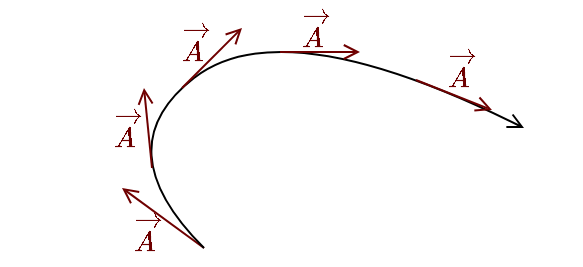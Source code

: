 <mxfile version="26.2.5" pages="5">
  <diagram name="ligne_champ" id="RlK8Ip3zVJNQRLxdBeNW">
    <mxGraphModel dx="397" dy="218" grid="1" gridSize="10" guides="1" tooltips="1" connect="1" arrows="1" fold="1" page="1" pageScale="1" pageWidth="827" pageHeight="1169" math="1" shadow="0">
      <root>
        <mxCell id="0" />
        <mxCell id="1" parent="0" />
        <mxCell id="Kp1QySsMVmt74hbARyU_-2" value="" style="endArrow=open;html=1;rounded=0;endFill=0;fillColor=#a20025;strokeColor=light-dark(#6F0000,#660000);" edge="1" parent="1">
          <mxGeometry width="50" height="50" relative="1" as="geometry">
            <mxPoint x="280" y="480" as="sourcePoint" />
            <mxPoint x="239" y="450" as="targetPoint" />
          </mxGeometry>
        </mxCell>
        <mxCell id="Kp1QySsMVmt74hbARyU_-3" value="$$\overrightarrow{A}$$" style="text;html=1;align=center;verticalAlign=middle;whiteSpace=wrap;rounded=0;fontColor=light-dark(#6F0000,#660000);" vertex="1" parent="1">
          <mxGeometry x="240" y="458" width="20" height="30" as="geometry" />
        </mxCell>
        <mxCell id="Kp1QySsMVmt74hbARyU_-4" value="" style="curved=1;endArrow=open;html=1;rounded=0;endFill=0;" edge="1" parent="1">
          <mxGeometry width="50" height="50" relative="1" as="geometry">
            <mxPoint x="280" y="480" as="sourcePoint" />
            <mxPoint x="440" y="420" as="targetPoint" />
            <Array as="points">
              <mxPoint x="230" y="430" />
              <mxPoint x="320" y="360" />
            </Array>
          </mxGeometry>
        </mxCell>
        <mxCell id="Kp1QySsMVmt74hbARyU_-5" value="" style="endArrow=open;html=1;rounded=0;endFill=0;fillColor=#a20025;strokeColor=light-dark(#6F0000,#660000);" edge="1" parent="1">
          <mxGeometry width="50" height="50" relative="1" as="geometry">
            <mxPoint x="254" y="440" as="sourcePoint" />
            <mxPoint x="250" y="400" as="targetPoint" />
          </mxGeometry>
        </mxCell>
        <mxCell id="Kp1QySsMVmt74hbARyU_-6" value="$$\overrightarrow{A}$$" style="text;html=1;align=center;verticalAlign=middle;whiteSpace=wrap;rounded=0;fontColor=light-dark(#6F0000,#660000);" vertex="1" parent="1">
          <mxGeometry x="230" y="406" width="20" height="30" as="geometry" />
        </mxCell>
        <mxCell id="Kp1QySsMVmt74hbARyU_-7" value="$$\overrightarrow{A}$$" style="text;html=1;align=center;verticalAlign=middle;whiteSpace=wrap;rounded=0;fontColor=light-dark(#6F0000,#660000);" vertex="1" parent="1">
          <mxGeometry x="264" y="363" width="20" height="30" as="geometry" />
        </mxCell>
        <mxCell id="Kp1QySsMVmt74hbARyU_-8" value="" style="endArrow=open;html=1;rounded=0;endFill=0;fillColor=#a20025;strokeColor=light-dark(#6F0000,#660000);" edge="1" parent="1">
          <mxGeometry width="50" height="50" relative="1" as="geometry">
            <mxPoint x="269" y="400" as="sourcePoint" />
            <mxPoint x="299" y="370" as="targetPoint" />
          </mxGeometry>
        </mxCell>
        <mxCell id="Kp1QySsMVmt74hbARyU_-9" value="" style="endArrow=open;html=1;rounded=0;endFill=0;fillColor=#a20025;strokeColor=light-dark(#6F0000,#660000);" edge="1" parent="1">
          <mxGeometry width="50" height="50" relative="1" as="geometry">
            <mxPoint x="318" y="382" as="sourcePoint" />
            <mxPoint x="358" y="382" as="targetPoint" />
          </mxGeometry>
        </mxCell>
        <mxCell id="Kp1QySsMVmt74hbARyU_-10" value="$$\overrightarrow{A}$$" style="text;html=1;align=center;verticalAlign=middle;whiteSpace=wrap;rounded=0;fontColor=light-dark(#6F0000,#660000);" vertex="1" parent="1">
          <mxGeometry x="324" y="356" width="20" height="30" as="geometry" />
        </mxCell>
        <mxCell id="Kp1QySsMVmt74hbARyU_-11" value="" style="endArrow=open;html=1;rounded=0;endFill=0;fillColor=#a20025;strokeColor=light-dark(#6F0000,#660000);" edge="1" parent="1">
          <mxGeometry width="50" height="50" relative="1" as="geometry">
            <mxPoint x="386" y="396" as="sourcePoint" />
            <mxPoint x="424" y="411" as="targetPoint" />
          </mxGeometry>
        </mxCell>
        <mxCell id="Kp1QySsMVmt74hbARyU_-13" value="$$\overrightarrow{A}$$" style="text;html=1;align=center;verticalAlign=middle;whiteSpace=wrap;rounded=0;fontColor=light-dark(#6F0000,#660000);" vertex="1" parent="1">
          <mxGeometry x="397" y="376" width="20" height="30" as="geometry" />
        </mxCell>
      </root>
    </mxGraphModel>
  </diagram>
  <diagram id="8HCGUnNx8XWxDMMXP8I7" name="tube_champ">
    <mxGraphModel dx="680" dy="374" grid="1" gridSize="10" guides="1" tooltips="1" connect="1" arrows="1" fold="1" page="1" pageScale="1" pageWidth="827" pageHeight="1169" math="1" shadow="0">
      <root>
        <mxCell id="0" />
        <mxCell id="1" parent="0" />
        <mxCell id="vpssn10frI9yW2K2WNAO-9" value="" style="group;rotation=-10;" vertex="1" connectable="0" parent="1">
          <mxGeometry x="320" y="400" width="200" height="120" as="geometry" />
        </mxCell>
        <mxCell id="vpssn10frI9yW2K2WNAO-2" value="" style="shape=cylinder3;whiteSpace=wrap;html=1;boundedLbl=1;backgroundOutline=1;size=15;rotation=-100;fillColor=none;" vertex="1" parent="vpssn10frI9yW2K2WNAO-9">
          <mxGeometry x="40" y="-40" width="120" height="200" as="geometry" />
        </mxCell>
        <mxCell id="vpssn10frI9yW2K2WNAO-4" value="" style="ellipse;whiteSpace=wrap;html=1;fillColor=none;dashed=1;dashPattern=12 12;rotation=-10;" vertex="1" parent="vpssn10frI9yW2K2WNAO-9">
          <mxGeometry x="169" y="-15" width="30" height="120" as="geometry" />
        </mxCell>
        <mxCell id="vpssn10frI9yW2K2WNAO-5" value="" style="endArrow=none;html=1;rounded=0;entryX=1;entryY=0.5;entryDx=0;entryDy=0;exitX=0.5;exitY=0.148;exitDx=0;exitDy=0;exitPerimeter=0;" edge="1" parent="vpssn10frI9yW2K2WNAO-9" source="vpssn10frI9yW2K2WNAO-2" target="vpssn10frI9yW2K2WNAO-4">
          <mxGeometry width="50" height="50" relative="1" as="geometry">
            <mxPoint x="76" y="95" as="sourcePoint" />
            <mxPoint x="116" y="37" as="targetPoint" />
          </mxGeometry>
        </mxCell>
        <mxCell id="vpssn10frI9yW2K2WNAO-6" value="" style="endArrow=none;html=1;rounded=0;entryX=1;entryY=0.5;entryDx=0;entryDy=0;exitX=0.5;exitY=0.148;exitDx=0;exitDy=0;exitPerimeter=0;" edge="1" parent="vpssn10frI9yW2K2WNAO-9">
          <mxGeometry width="50" height="50" relative="1" as="geometry">
            <mxPoint x="24" y="43" as="sourcePoint" />
            <mxPoint x="191" y="13" as="targetPoint" />
          </mxGeometry>
        </mxCell>
        <mxCell id="vpssn10frI9yW2K2WNAO-7" value="" style="endArrow=none;html=1;rounded=0;entryX=1;entryY=0.5;entryDx=0;entryDy=0;exitX=0.5;exitY=0.148;exitDx=0;exitDy=0;exitPerimeter=0;" edge="1" parent="vpssn10frI9yW2K2WNAO-9">
          <mxGeometry width="50" height="50" relative="1" as="geometry">
            <mxPoint x="34" y="112" as="sourcePoint" />
            <mxPoint x="201" y="83" as="targetPoint" />
          </mxGeometry>
        </mxCell>
        <mxCell id="gDhJQp0_aWT0JbPa_VS0-1" value="" style="endArrow=open;html=1;rounded=0;endFill=0;fillColor=#a20025;strokeColor=light-dark(#6F0000,#660000);" edge="1" parent="vpssn10frI9yW2K2WNAO-9">
          <mxGeometry width="50" height="50" relative="1" as="geometry">
            <mxPoint x="51" y="38" as="sourcePoint" />
            <mxPoint x="90" y="31" as="targetPoint" />
          </mxGeometry>
        </mxCell>
        <mxCell id="gDhJQp0_aWT0JbPa_VS0-2" value="$$\overrightarrow{A}$$" style="text;html=1;align=center;verticalAlign=middle;whiteSpace=wrap;rounded=0;fontColor=light-dark(#6F0000,#660000);" vertex="1" parent="vpssn10frI9yW2K2WNAO-9">
          <mxGeometry x="58" y="8" width="20" height="30" as="geometry" />
        </mxCell>
        <mxCell id="gDhJQp0_aWT0JbPa_VS0-8" value="" style="endArrow=open;html=1;rounded=0;endFill=0;fillColor=#a20025;strokeColor=light-dark(#6F0000,#660000);" edge="1" parent="vpssn10frI9yW2K2WNAO-9">
          <mxGeometry width="50" height="50" relative="1" as="geometry">
            <mxPoint x="121" y="56" as="sourcePoint" />
            <mxPoint x="160" y="49" as="targetPoint" />
          </mxGeometry>
        </mxCell>
        <mxCell id="gDhJQp0_aWT0JbPa_VS0-9" value="$$\overrightarrow{A}$$" style="text;html=1;align=center;verticalAlign=middle;whiteSpace=wrap;rounded=0;fontColor=light-dark(#6F0000,#660000);" vertex="1" parent="vpssn10frI9yW2K2WNAO-9">
          <mxGeometry x="128" y="26" width="20" height="30" as="geometry" />
        </mxCell>
        <mxCell id="gDhJQp0_aWT0JbPa_VS0-12" value="" style="endArrow=open;html=1;rounded=0;endFill=0;fillColor=#a20025;strokeColor=light-dark(#6F0000,#660000);" edge="1" parent="vpssn10frI9yW2K2WNAO-9">
          <mxGeometry width="50" height="50" relative="1" as="geometry">
            <mxPoint x="118.5" y="26" as="sourcePoint" />
            <mxPoint x="157.5" y="19" as="targetPoint" />
          </mxGeometry>
        </mxCell>
        <mxCell id="gDhJQp0_aWT0JbPa_VS0-13" value="$$\overrightarrow{A}$$" style="text;html=1;align=center;verticalAlign=middle;whiteSpace=wrap;rounded=0;fontColor=light-dark(#6F0000,#660000);" vertex="1" parent="vpssn10frI9yW2K2WNAO-9">
          <mxGeometry x="125.5" y="-4" width="20" height="30" as="geometry" />
        </mxCell>
        <mxCell id="gDhJQp0_aWT0JbPa_VS0-4" value="" style="endArrow=open;html=1;rounded=0;endFill=0;fillColor=#a20025;strokeColor=light-dark(#6F0000,#660000);" edge="1" parent="1">
          <mxGeometry width="50" height="50" relative="1" as="geometry">
            <mxPoint x="381" y="467" as="sourcePoint" />
            <mxPoint x="420" y="460" as="targetPoint" />
          </mxGeometry>
        </mxCell>
        <mxCell id="gDhJQp0_aWT0JbPa_VS0-5" value="$$\overrightarrow{A}$$" style="text;html=1;align=center;verticalAlign=middle;whiteSpace=wrap;rounded=0;fontColor=light-dark(#6F0000,#660000);" vertex="1" parent="1">
          <mxGeometry x="388" y="437" width="20" height="30" as="geometry" />
        </mxCell>
        <mxCell id="gDhJQp0_aWT0JbPa_VS0-6" value="" style="endArrow=open;html=1;rounded=0;endFill=0;fillColor=#a20025;strokeColor=light-dark(#6F0000,#660000);" edge="1" parent="1">
          <mxGeometry width="50" height="50" relative="1" as="geometry">
            <mxPoint x="387" y="506" as="sourcePoint" />
            <mxPoint x="426" y="499" as="targetPoint" />
          </mxGeometry>
        </mxCell>
        <mxCell id="gDhJQp0_aWT0JbPa_VS0-7" value="$$\overrightarrow{A}$$" style="text;html=1;align=center;verticalAlign=middle;whiteSpace=wrap;rounded=0;fontColor=light-dark(#6F0000,#660000);" vertex="1" parent="1">
          <mxGeometry x="394" y="476" width="20" height="30" as="geometry" />
        </mxCell>
        <mxCell id="gDhJQp0_aWT0JbPa_VS0-10" value="" style="endArrow=open;html=1;rounded=0;endFill=0;fillColor=#a20025;strokeColor=light-dark(#6F0000,#660000);" edge="1" parent="1">
          <mxGeometry width="50" height="50" relative="1" as="geometry">
            <mxPoint x="446" y="496" as="sourcePoint" />
            <mxPoint x="485" y="489" as="targetPoint" />
          </mxGeometry>
        </mxCell>
        <mxCell id="gDhJQp0_aWT0JbPa_VS0-11" value="$$\overrightarrow{A}$$" style="text;html=1;align=center;verticalAlign=middle;whiteSpace=wrap;rounded=0;fontColor=light-dark(#6F0000,#660000);" vertex="1" parent="1">
          <mxGeometry x="453" y="466" width="20" height="30" as="geometry" />
        </mxCell>
      </root>
    </mxGraphModel>
  </diagram>
  <diagram id="bOcIwWbsl7pvn1XZY04X" name="circulation_elementaire">
    <mxGraphModel dx="571" dy="314" grid="1" gridSize="10" guides="1" tooltips="1" connect="1" arrows="1" fold="1" page="1" pageScale="1" pageWidth="827" pageHeight="1169" math="1" shadow="0">
      <root>
        <mxCell id="0" />
        <mxCell id="1" parent="0" />
        <mxCell id="QODVIU8lrXYvpVW5SxhM-1" value="" style="endArrow=open;html=1;rounded=0;endFill=0;fillColor=#a20025;strokeColor=light-dark(#6F0000,#660000);" edge="1" parent="1">
          <mxGeometry width="50" height="50" relative="1" as="geometry">
            <mxPoint x="360" y="280" as="sourcePoint" />
            <mxPoint x="480" y="200" as="targetPoint" />
          </mxGeometry>
        </mxCell>
        <mxCell id="QODVIU8lrXYvpVW5SxhM-2" value="$$\overrightarrow{A}$$" style="text;html=1;align=center;verticalAlign=middle;whiteSpace=wrap;rounded=0;fontColor=light-dark(#6F0000,#660000);" vertex="1" parent="1">
          <mxGeometry x="392" y="216" width="20" height="30" as="geometry" />
        </mxCell>
        <mxCell id="QODVIU8lrXYvpVW5SxhM-3" value="$$M$$" style="text;html=1;align=center;verticalAlign=middle;whiteSpace=wrap;rounded=0;" vertex="1" parent="1">
          <mxGeometry x="319" y="266" width="60" height="30" as="geometry" />
        </mxCell>
        <mxCell id="QODVIU8lrXYvpVW5SxhM-4" value="$$\overrightarrow{dM}$$" style="text;html=1;align=center;verticalAlign=middle;whiteSpace=wrap;rounded=0;fontColor=default;" vertex="1" parent="1">
          <mxGeometry x="361" y="286" width="20" height="30" as="geometry" />
        </mxCell>
        <mxCell id="QODVIU8lrXYvpVW5SxhM-5" value="" style="endArrow=open;html=1;rounded=0;endFill=0;" edge="1" parent="1">
          <mxGeometry width="50" height="50" relative="1" as="geometry">
            <mxPoint x="359" y="280" as="sourcePoint" />
            <mxPoint x="400" y="300" as="targetPoint" />
          </mxGeometry>
        </mxCell>
      </root>
    </mxGraphModel>
  </diagram>
  <diagram name="circulation" id="7jx0d-TU7nc06RKxnSnE">
    <mxGraphModel dx="985" dy="541" grid="1" gridSize="10" guides="1" tooltips="1" connect="1" arrows="1" fold="1" page="1" pageScale="1" pageWidth="827" pageHeight="1169" math="1" shadow="0">
      <root>
        <mxCell id="mbtIemU2W4JD5h1G9G72-0" />
        <mxCell id="mbtIemU2W4JD5h1G9G72-1" parent="mbtIemU2W4JD5h1G9G72-0" />
        <mxCell id="mbtIemU2W4JD5h1G9G72-2" value="" style="endArrow=open;html=1;rounded=0;endFill=0;fillColor=#a20025;strokeColor=light-dark(#6F0000,#660000);" edge="1" parent="mbtIemU2W4JD5h1G9G72-1">
          <mxGeometry width="50" height="50" relative="1" as="geometry">
            <mxPoint x="360" y="280" as="sourcePoint" />
            <mxPoint x="480" y="200" as="targetPoint" />
          </mxGeometry>
        </mxCell>
        <mxCell id="mbtIemU2W4JD5h1G9G72-3" value="$$\overrightarrow{A}$$" style="text;html=1;align=center;verticalAlign=middle;whiteSpace=wrap;rounded=0;fontColor=light-dark(#6F0000,#660000);" vertex="1" parent="mbtIemU2W4JD5h1G9G72-1">
          <mxGeometry x="392" y="216" width="20" height="30" as="geometry" />
        </mxCell>
        <mxCell id="mbtIemU2W4JD5h1G9G72-4" value="$$M$$" style="text;html=1;align=center;verticalAlign=middle;whiteSpace=wrap;rounded=0;" vertex="1" parent="mbtIemU2W4JD5h1G9G72-1">
          <mxGeometry x="319" y="268" width="60" height="30" as="geometry" />
        </mxCell>
        <mxCell id="mbtIemU2W4JD5h1G9G72-5" value="$$\overrightarrow{dM}$$" style="text;html=1;align=center;verticalAlign=middle;whiteSpace=wrap;rounded=0;fontColor=default;" vertex="1" parent="mbtIemU2W4JD5h1G9G72-1">
          <mxGeometry x="361" y="286" width="20" height="30" as="geometry" />
        </mxCell>
        <mxCell id="mbtIemU2W4JD5h1G9G72-6" value="" style="endArrow=open;html=1;rounded=0;endFill=0;" edge="1" parent="mbtIemU2W4JD5h1G9G72-1">
          <mxGeometry width="50" height="50" relative="1" as="geometry">
            <mxPoint x="359" y="280" as="sourcePoint" />
            <mxPoint x="400" y="300" as="targetPoint" />
          </mxGeometry>
        </mxCell>
        <mxCell id="eMbZqPLJygOqdu2p8kon-1" value="" style="curved=1;endArrow=open;html=1;rounded=0;endFill=0;strokeColor=#7EA6E0;" edge="1" parent="mbtIemU2W4JD5h1G9G72-1">
          <mxGeometry width="50" height="50" relative="1" as="geometry">
            <mxPoint x="310" y="221" as="sourcePoint" />
            <mxPoint x="569" y="247" as="targetPoint" />
            <Array as="points">
              <mxPoint x="339" y="277" />
              <mxPoint x="411" y="293" />
              <mxPoint x="451" y="283" />
              <mxPoint x="509" y="267" />
            </Array>
          </mxGeometry>
        </mxCell>
        <mxCell id="eMbZqPLJygOqdu2p8kon-2" value="$$M_1$$" style="text;html=1;align=center;verticalAlign=middle;whiteSpace=wrap;rounded=0;" vertex="1" parent="mbtIemU2W4JD5h1G9G72-1">
          <mxGeometry x="281" y="216" width="30" height="30" as="geometry" />
        </mxCell>
        <mxCell id="eMbZqPLJygOqdu2p8kon-3" value="$$M_2$$" style="text;html=1;align=center;verticalAlign=middle;whiteSpace=wrap;rounded=0;" vertex="1" parent="mbtIemU2W4JD5h1G9G72-1">
          <mxGeometry x="496" y="260" width="60" height="30" as="geometry" />
        </mxCell>
        <mxCell id="eMbZqPLJygOqdu2p8kon-4" value="" style="ellipse;whiteSpace=wrap;html=1;aspect=fixed;fillColor=#000000;" vertex="1" parent="mbtIemU2W4JD5h1G9G72-1">
          <mxGeometry x="521" y="259" width="5" height="5" as="geometry" />
        </mxCell>
        <mxCell id="eMbZqPLJygOqdu2p8kon-6" value="" style="ellipse;whiteSpace=wrap;html=1;aspect=fixed;fillColor=#000000;" vertex="1" parent="mbtIemU2W4JD5h1G9G72-1">
          <mxGeometry x="311" y="226" width="5" height="5" as="geometry" />
        </mxCell>
        <mxCell id="eMbZqPLJygOqdu2p8kon-8" value="$$\gamma$$" style="text;html=1;align=center;verticalAlign=middle;whiteSpace=wrap;rounded=0;fontColor=#7EA6E0;fontStyle=0" vertex="1" parent="mbtIemU2W4JD5h1G9G72-1">
          <mxGeometry x="432" y="274" width="60" height="30" as="geometry" />
        </mxCell>
      </root>
    </mxGraphModel>
  </diagram>
  <diagram id="bINVy69BoXDm_sl6ZjUg" name="flux_elementaire">
    <mxGraphModel dx="1428" dy="801" grid="1" gridSize="10" guides="1" tooltips="1" connect="1" arrows="1" fold="1" page="1" pageScale="1" pageWidth="827" pageHeight="1169" math="1" shadow="0">
      <root>
        <mxCell id="0" />
        <mxCell id="1" parent="0" />
        <mxCell id="fXxXyN4zMUCnlgTKOZEN-1" value="" style="ellipse;whiteSpace=wrap;html=1;" parent="1" vertex="1">
          <mxGeometry x="300" y="250" width="160" height="50" as="geometry" />
        </mxCell>
        <mxCell id="QnI3IbdfZ0a-EIAB9HYr-1" value="$$d\mathcal{S}$$" style="text;html=1;align=center;verticalAlign=middle;whiteSpace=wrap;rounded=0;fontColor=default;" parent="1" vertex="1">
          <mxGeometry x="460" y="280" width="20" height="30" as="geometry" />
        </mxCell>
        <mxCell id="LQcPct3KSsmjGC5L44d6-1" value="$$M$$" style="text;html=1;align=center;verticalAlign=middle;whiteSpace=wrap;rounded=0;" parent="1" vertex="1">
          <mxGeometry x="338" y="267" width="60" height="30" as="geometry" />
        </mxCell>
        <mxCell id="X0E6nh25nn1glzymq_rA-1" value="" style="ellipse;whiteSpace=wrap;html=1;aspect=fixed;fillColor=#000000;" parent="1" vertex="1">
          <mxGeometry x="379" y="272" width="5" height="5" as="geometry" />
        </mxCell>
        <mxCell id="DlvrisbZeOvzOHtkATLc-1" value="" style="endArrow=open;html=1;rounded=0;endFill=0;" parent="1" edge="1">
          <mxGeometry width="50" height="50" relative="1" as="geometry">
            <mxPoint x="382" y="273" as="sourcePoint" />
            <mxPoint x="383" y="206" as="targetPoint" />
          </mxGeometry>
        </mxCell>
        <mxCell id="DlvrisbZeOvzOHtkATLc-2" value="$$\overrightarrow{d\mathcal{S}}$$" style="text;html=1;align=center;verticalAlign=middle;whiteSpace=wrap;rounded=0;fontColor=default;" parent="1" vertex="1">
          <mxGeometry x="343" y="214" width="46" height="30" as="geometry" />
        </mxCell>
        <mxCell id="fwfciBYq0uFMtHwwnome-1" value="" style="endArrow=open;html=1;rounded=0;endFill=0;fillColor=#a20025;strokeColor=light-dark(#6F0000,#660000);" parent="1" edge="1">
          <mxGeometry width="50" height="50" relative="1" as="geometry">
            <mxPoint x="381" y="277" as="sourcePoint" />
            <mxPoint x="501" y="197" as="targetPoint" />
          </mxGeometry>
        </mxCell>
        <mxCell id="fwfciBYq0uFMtHwwnome-2" value="$$\overrightarrow{A}$$" style="text;html=1;align=center;verticalAlign=middle;whiteSpace=wrap;rounded=0;fontColor=light-dark(#6F0000,#660000);" parent="1" vertex="1">
          <mxGeometry x="446" y="225" width="20" height="30" as="geometry" />
        </mxCell>
      </root>
    </mxGraphModel>
  </diagram>
</mxfile>
